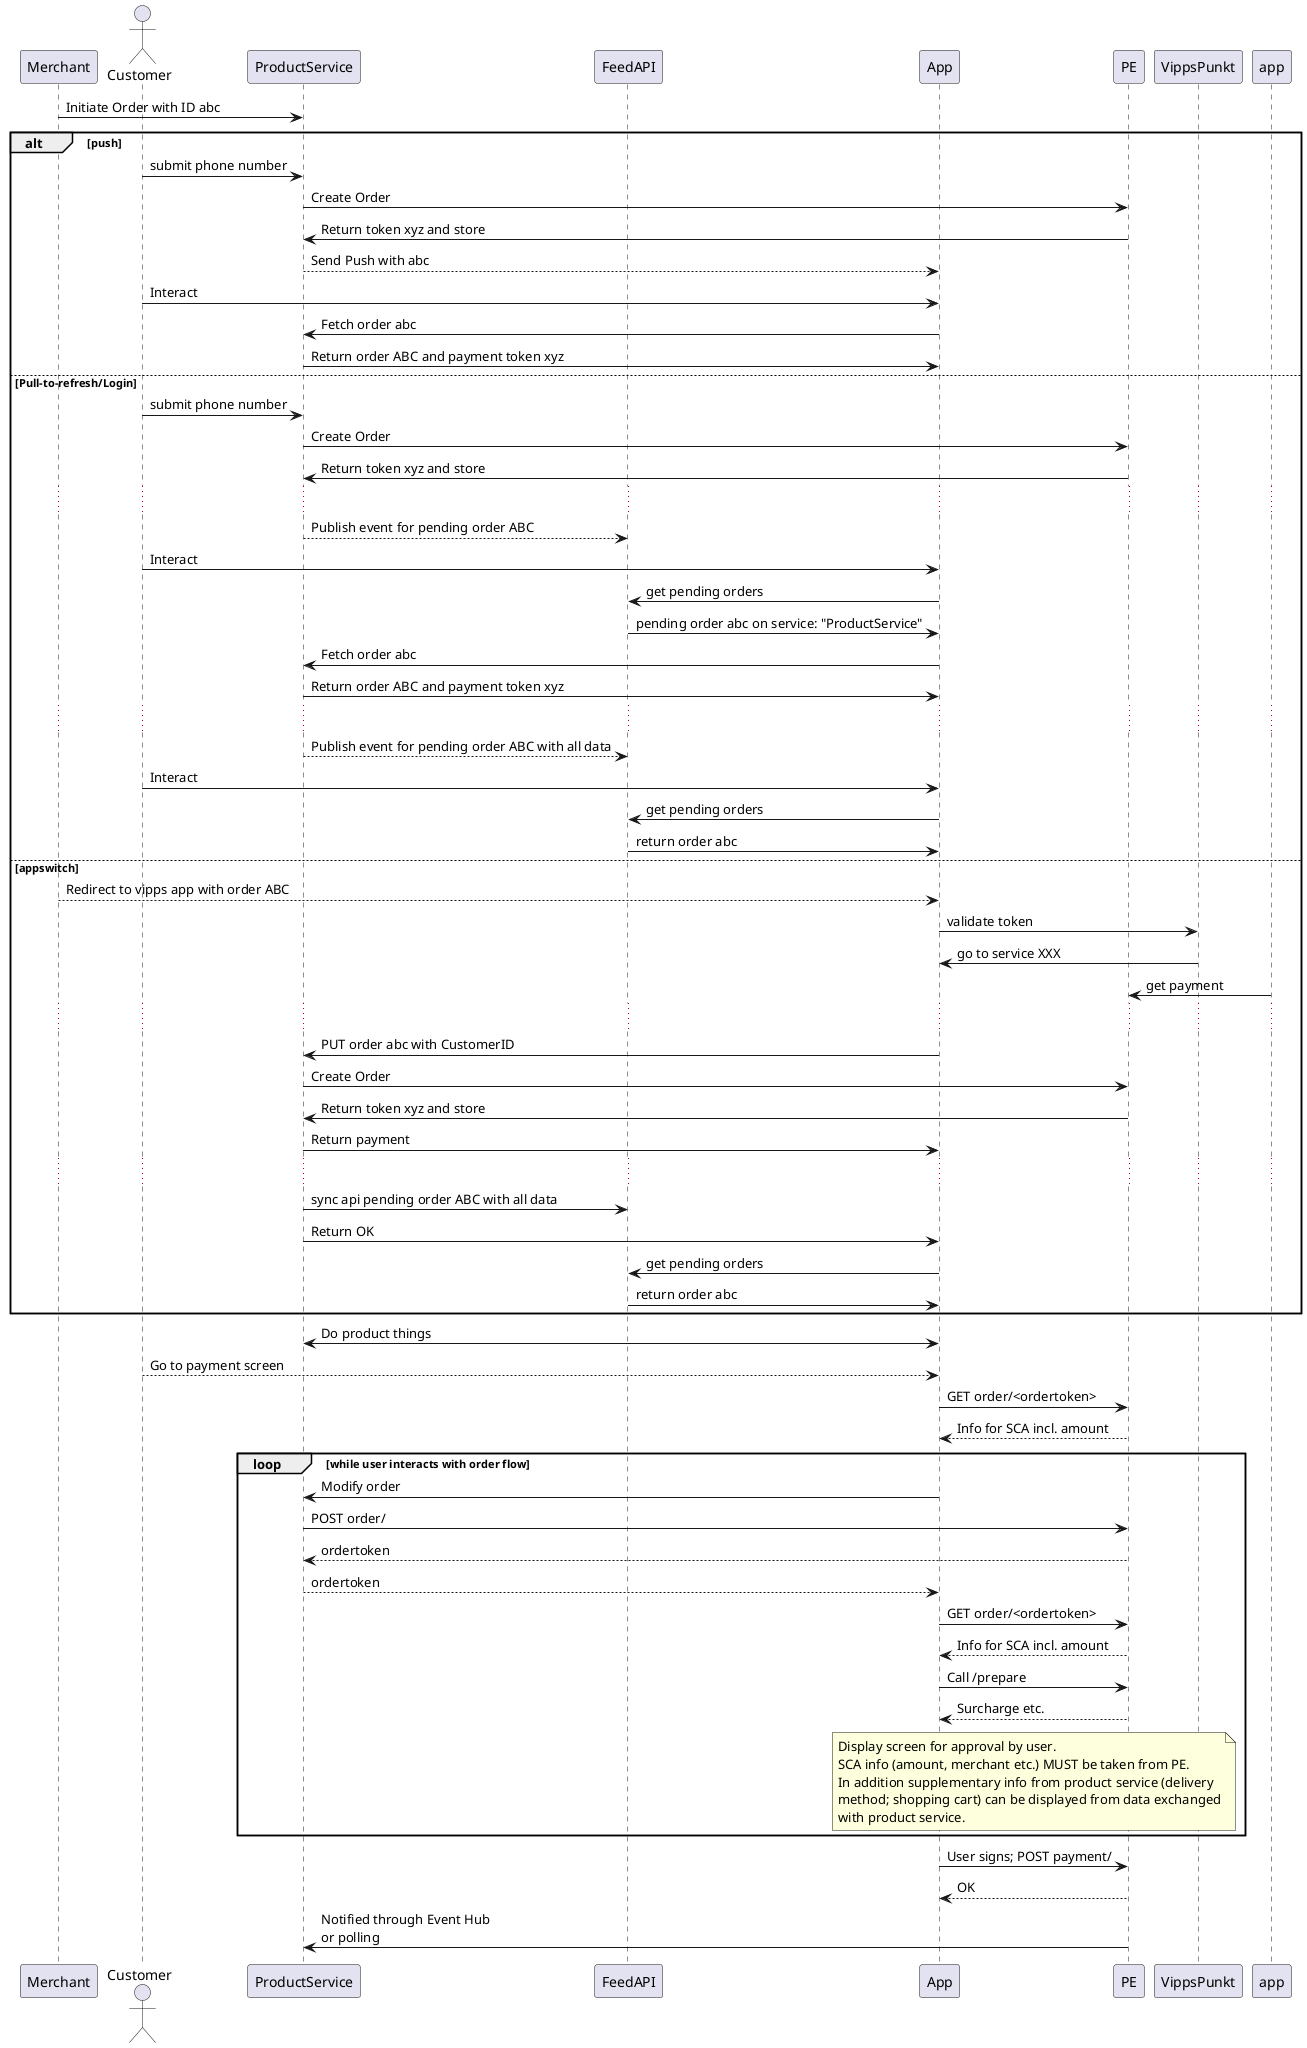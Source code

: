 @startuml Pending Payments
participant Merchant
actor Customer
participant ProductService
participant FeedAPI
participant App
participant PE

Merchant -> ProductService: Initiate Order with ID abc


alt push
  Customer -> ProductService: submit phone number
  ProductService -> PE: Create Order
  PE -> ProductService: Return token xyz and store
  ProductService --> App: Send Push with abc
  Customer -> App: Interact
  App -> ProductService: Fetch order abc
  ProductService -> App: Return order ABC and payment token xyz
else Pull-to-refresh/Login
  Customer -> ProductService: submit phone number
  ProductService -> PE: Create Order
  PE -> ProductService: Return token xyz and store
  
...
  
  ProductService --> FeedAPI: Publish event for pending order ABC
  Customer -> App: Interact
  App -> FeedAPI: get pending orders
  FeedAPI -> App: pending order abc on service: "ProductService"
  App -> ProductService: Fetch order abc
  ProductService -> App: Return order ABC and payment token xyz

...
  
  ProductService --> FeedAPI: Publish event for pending order ABC with all data
  Customer -> App: Interact
  App -> FeedAPI: get pending orders
  FeedAPI -> App: return order abc

else appswitch
  Merchant --> App: Redirect to vipps app with order ABC
  App -> VippsPunkt: validate token
  VippsPunkt -> App: go to service XXX

  app -> PE : get payment

...

  App -> ProductService: PUT order abc with CustomerID 
  ProductService -> PE: Create Order
  PE -> ProductService: Return token xyz and store
  ProductService -> App: Return payment

  ...

  ProductService -> FeedAPI: sync api pending order ABC with all data
  ProductService -> App: Return OK
  App -> FeedAPI: get pending orders
  FeedAPI -> App: return order abc

end

App <-> ProductService: Do product things
Customer --> App: Go to payment screen
  App -> PE: GET order/<ordertoken>
  App <-- PE: Info for SCA incl. amount

loop while user interacts with order flow
  App -> ProductService: Modify order
  ProductService -> PE: POST order/
  ProductService <-- PE: ordertoken

  App <-- ProductService: ordertoken
  App -> PE: GET order/<ordertoken>
  App <-- PE: Info for SCA incl. amount
  App -> PE: Call /prepare
  App <-- PE: Surcharge etc.


  note over App, PE: Display screen for approval by user.\nSCA info (amount, merchant etc.) MUST be taken from PE.\nIn addition supplementary info from product service (delivery\nmethod; shopping cart) can be displayed from data exchanged\nwith product service.


end

App -> PE: User signs; POST payment/
App <-- PE: OK
ProductService <- PE: Notified through Event Hub\nor polling

@enduml